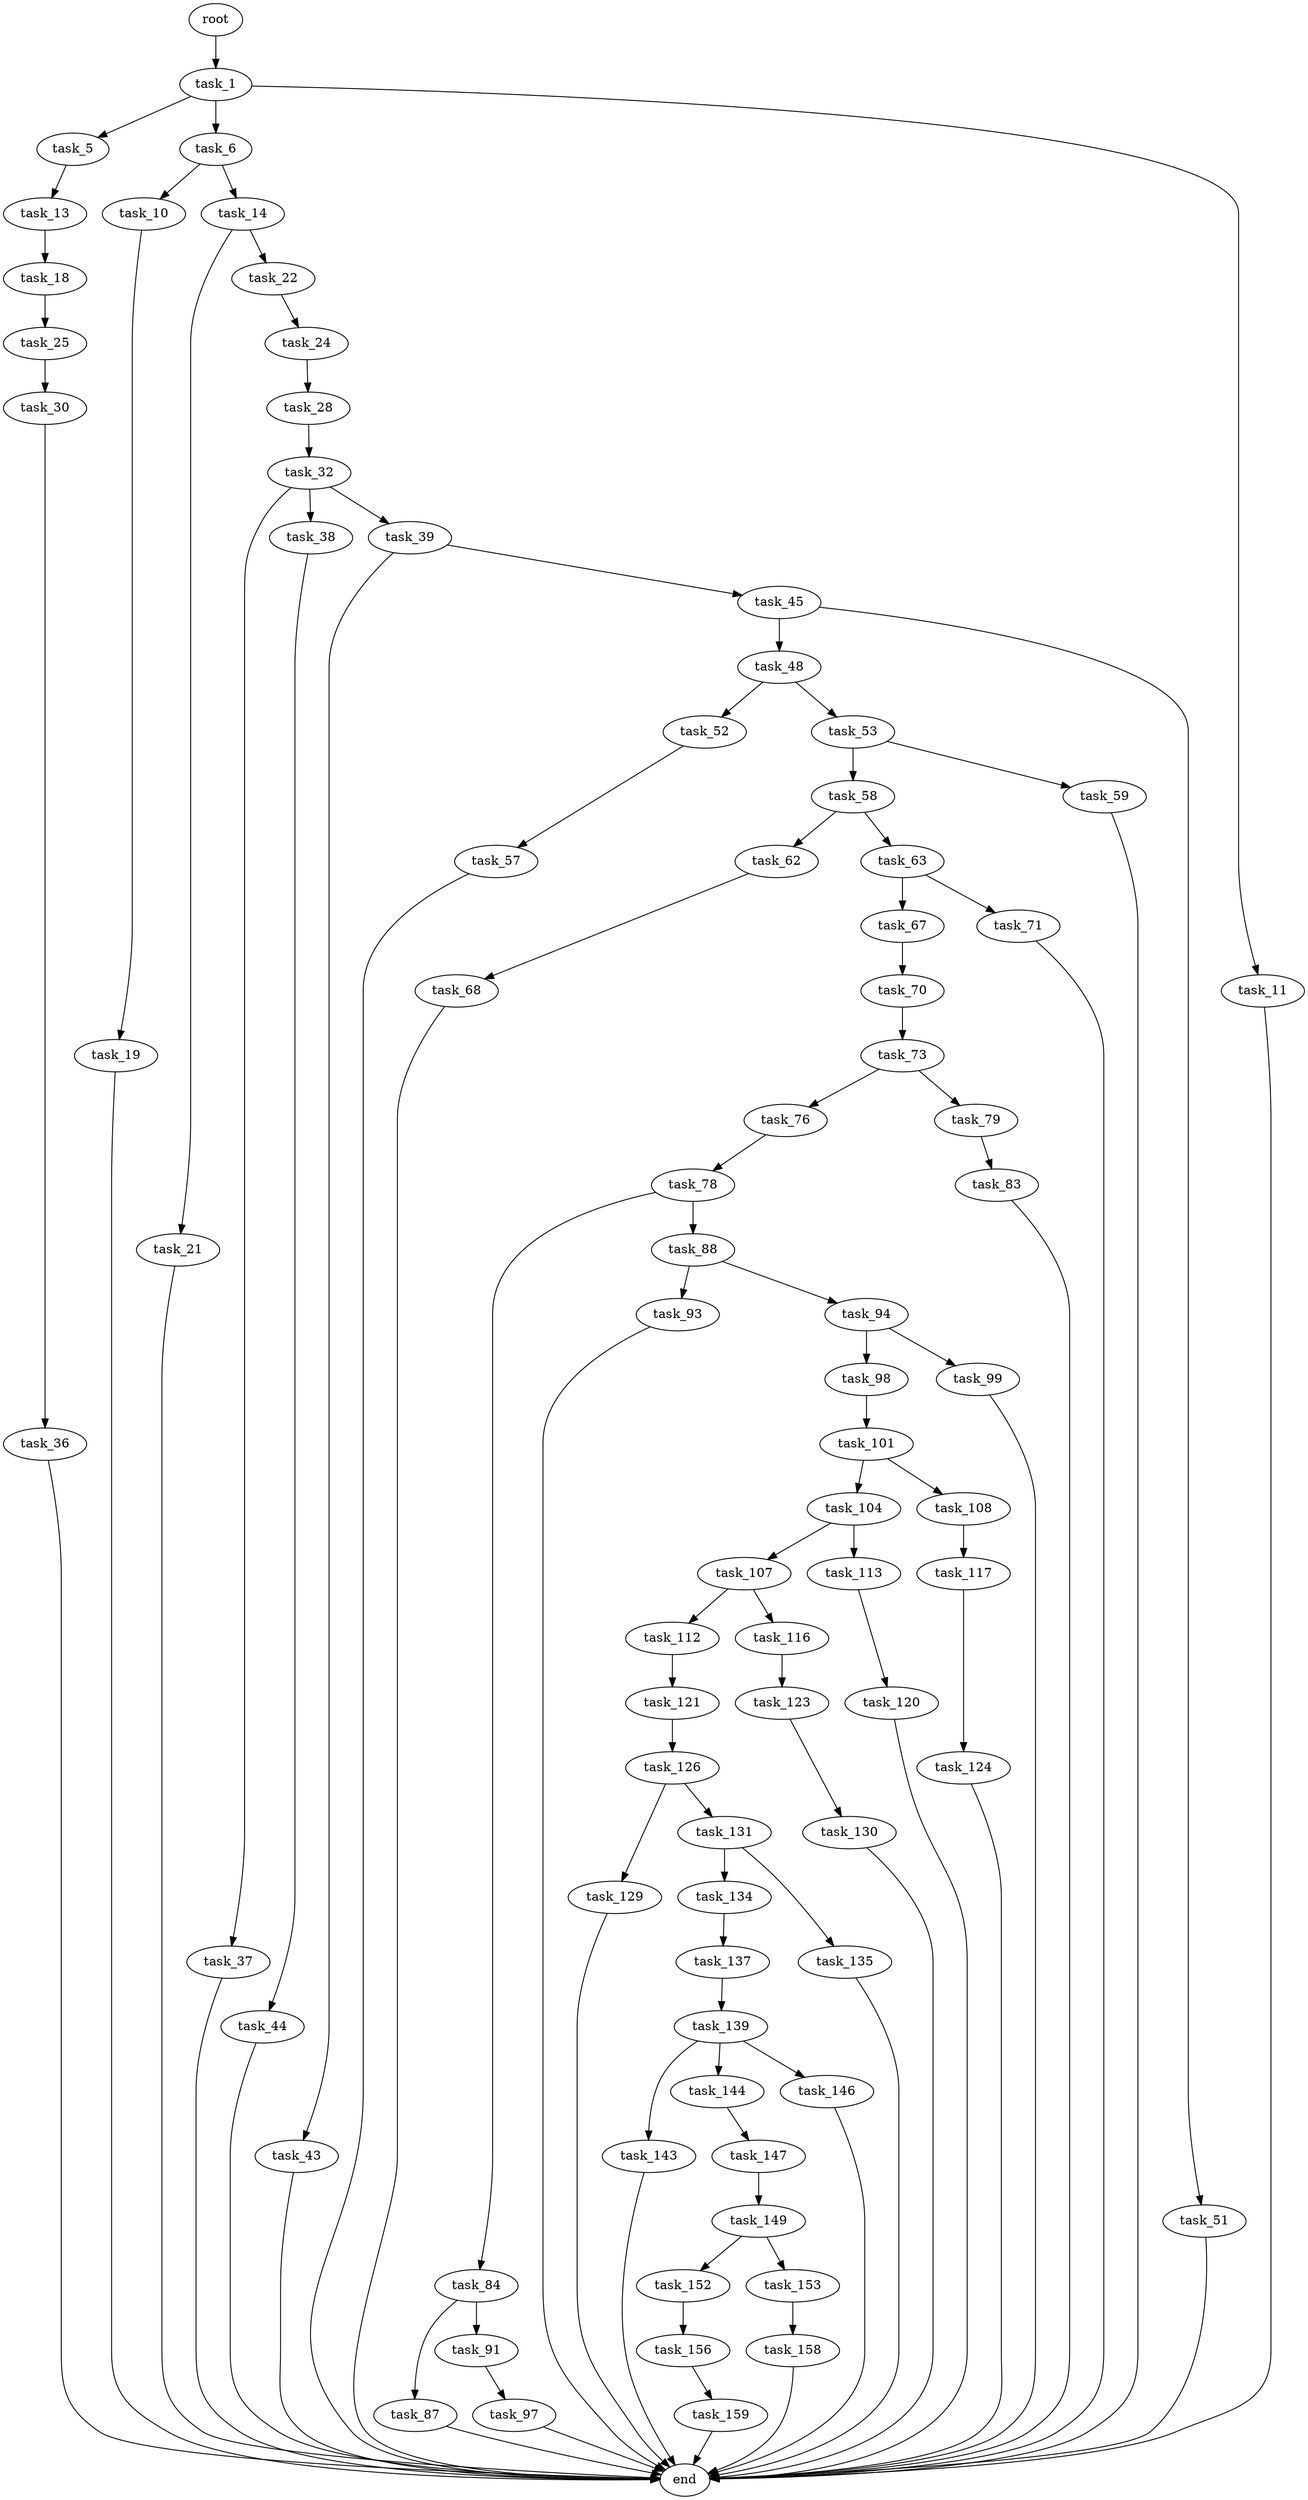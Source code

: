 digraph G {
  root [size="0.000000"];
  task_1 [size="549755813888.000000"];
  task_5 [size="76998637360.000000"];
  task_6 [size="23179418823.000000"];
  task_10 [size="21848304633.000000"];
  task_11 [size="8251649965.000000"];
  task_13 [size="1073741824000.000000"];
  task_14 [size="8745366056.000000"];
  task_18 [size="81212634012.000000"];
  task_19 [size="33915211116.000000"];
  task_21 [size="50214605277.000000"];
  task_22 [size="512273323176.000000"];
  task_24 [size="31853188433.000000"];
  task_25 [size="3696815454.000000"];
  task_28 [size="549755813888.000000"];
  task_30 [size="187832264501.000000"];
  task_32 [size="549755813888.000000"];
  task_36 [size="68719476736.000000"];
  task_37 [size="10187518352.000000"];
  task_38 [size="19955053176.000000"];
  task_39 [size="7505482529.000000"];
  task_43 [size="96416985551.000000"];
  task_44 [size="5104084488.000000"];
  task_45 [size="549755813888.000000"];
  task_48 [size="19357002611.000000"];
  task_51 [size="8589934592.000000"];
  task_52 [size="8282008014.000000"];
  task_53 [size="28991029248.000000"];
  task_57 [size="7693325914.000000"];
  task_58 [size="28618357307.000000"];
  task_59 [size="1320321339610.000000"];
  task_62 [size="223506493587.000000"];
  task_63 [size="152034980240.000000"];
  task_67 [size="31149070218.000000"];
  task_68 [size="5516395718.000000"];
  task_70 [size="643544336875.000000"];
  task_71 [size="8523851888.000000"];
  task_73 [size="134217728000.000000"];
  task_76 [size="2202067437.000000"];
  task_78 [size="14733550989.000000"];
  task_79 [size="782757789696.000000"];
  task_83 [size="28991029248.000000"];
  task_84 [size="926268547102.000000"];
  task_87 [size="29112738311.000000"];
  task_88 [size="161124003222.000000"];
  task_91 [size="231928233984.000000"];
  task_93 [size="368293445632.000000"];
  task_94 [size="8589934592.000000"];
  task_97 [size="70447818421.000000"];
  task_98 [size="10428731482.000000"];
  task_99 [size="231928233984.000000"];
  task_101 [size="134217728000.000000"];
  task_104 [size="368293445632.000000"];
  task_107 [size="9780977755.000000"];
  task_108 [size="468890330717.000000"];
  task_112 [size="1134430214177.000000"];
  task_113 [size="4071490715.000000"];
  task_116 [size="549755813888.000000"];
  task_117 [size="16439940537.000000"];
  task_120 [size="10265680620.000000"];
  task_121 [size="39009563510.000000"];
  task_123 [size="549755813888.000000"];
  task_124 [size="1472754813.000000"];
  task_126 [size="35956988389.000000"];
  task_129 [size="1073741824000.000000"];
  task_130 [size="227567837665.000000"];
  task_131 [size="68719476736.000000"];
  task_134 [size="1073741824000.000000"];
  task_135 [size="231928233984.000000"];
  task_137 [size="11222428973.000000"];
  task_139 [size="553178483241.000000"];
  task_143 [size="8589934592.000000"];
  task_144 [size="1363698768.000000"];
  task_146 [size="28991029248.000000"];
  task_147 [size="68719476736.000000"];
  task_149 [size="385532378145.000000"];
  task_152 [size="368293445632.000000"];
  task_153 [size="231928233984.000000"];
  task_156 [size="368293445632.000000"];
  task_158 [size="91111462958.000000"];
  task_159 [size="782757789696.000000"];
  end [size="0.000000"];

  root -> task_1 [size="1.000000"];
  task_1 -> task_5 [size="536870912.000000"];
  task_1 -> task_6 [size="536870912.000000"];
  task_1 -> task_11 [size="536870912.000000"];
  task_5 -> task_13 [size="134217728.000000"];
  task_6 -> task_10 [size="33554432.000000"];
  task_6 -> task_14 [size="33554432.000000"];
  task_10 -> task_19 [size="411041792.000000"];
  task_11 -> end [size="1.000000"];
  task_13 -> task_18 [size="838860800.000000"];
  task_14 -> task_21 [size="301989888.000000"];
  task_14 -> task_22 [size="301989888.000000"];
  task_18 -> task_25 [size="209715200.000000"];
  task_19 -> end [size="1.000000"];
  task_21 -> end [size="1.000000"];
  task_22 -> task_24 [size="536870912.000000"];
  task_24 -> task_28 [size="838860800.000000"];
  task_25 -> task_30 [size="75497472.000000"];
  task_28 -> task_32 [size="536870912.000000"];
  task_30 -> task_36 [size="301989888.000000"];
  task_32 -> task_37 [size="536870912.000000"];
  task_32 -> task_38 [size="536870912.000000"];
  task_32 -> task_39 [size="536870912.000000"];
  task_36 -> end [size="1.000000"];
  task_37 -> end [size="1.000000"];
  task_38 -> task_44 [size="838860800.000000"];
  task_39 -> task_43 [size="209715200.000000"];
  task_39 -> task_45 [size="209715200.000000"];
  task_43 -> end [size="1.000000"];
  task_44 -> end [size="1.000000"];
  task_45 -> task_48 [size="536870912.000000"];
  task_45 -> task_51 [size="536870912.000000"];
  task_48 -> task_52 [size="536870912.000000"];
  task_48 -> task_53 [size="536870912.000000"];
  task_51 -> end [size="1.000000"];
  task_52 -> task_57 [size="134217728.000000"];
  task_53 -> task_58 [size="75497472.000000"];
  task_53 -> task_59 [size="75497472.000000"];
  task_57 -> end [size="1.000000"];
  task_58 -> task_62 [size="838860800.000000"];
  task_58 -> task_63 [size="838860800.000000"];
  task_59 -> end [size="1.000000"];
  task_62 -> task_68 [size="301989888.000000"];
  task_63 -> task_67 [size="209715200.000000"];
  task_63 -> task_71 [size="209715200.000000"];
  task_67 -> task_70 [size="75497472.000000"];
  task_68 -> end [size="1.000000"];
  task_70 -> task_73 [size="411041792.000000"];
  task_71 -> end [size="1.000000"];
  task_73 -> task_76 [size="209715200.000000"];
  task_73 -> task_79 [size="209715200.000000"];
  task_76 -> task_78 [size="209715200.000000"];
  task_78 -> task_84 [size="838860800.000000"];
  task_78 -> task_88 [size="838860800.000000"];
  task_79 -> task_83 [size="679477248.000000"];
  task_83 -> end [size="1.000000"];
  task_84 -> task_87 [size="838860800.000000"];
  task_84 -> task_91 [size="838860800.000000"];
  task_87 -> end [size="1.000000"];
  task_88 -> task_93 [size="134217728.000000"];
  task_88 -> task_94 [size="134217728.000000"];
  task_91 -> task_97 [size="301989888.000000"];
  task_93 -> end [size="1.000000"];
  task_94 -> task_98 [size="33554432.000000"];
  task_94 -> task_99 [size="33554432.000000"];
  task_97 -> end [size="1.000000"];
  task_98 -> task_101 [size="301989888.000000"];
  task_99 -> end [size="1.000000"];
  task_101 -> task_104 [size="209715200.000000"];
  task_101 -> task_108 [size="209715200.000000"];
  task_104 -> task_107 [size="411041792.000000"];
  task_104 -> task_113 [size="411041792.000000"];
  task_107 -> task_112 [size="33554432.000000"];
  task_107 -> task_116 [size="33554432.000000"];
  task_108 -> task_117 [size="679477248.000000"];
  task_112 -> task_121 [size="838860800.000000"];
  task_113 -> task_120 [size="75497472.000000"];
  task_116 -> task_123 [size="536870912.000000"];
  task_117 -> task_124 [size="536870912.000000"];
  task_120 -> end [size="1.000000"];
  task_121 -> task_126 [size="33554432.000000"];
  task_123 -> task_130 [size="536870912.000000"];
  task_124 -> end [size="1.000000"];
  task_126 -> task_129 [size="33554432.000000"];
  task_126 -> task_131 [size="33554432.000000"];
  task_129 -> end [size="1.000000"];
  task_130 -> end [size="1.000000"];
  task_131 -> task_134 [size="134217728.000000"];
  task_131 -> task_135 [size="134217728.000000"];
  task_134 -> task_137 [size="838860800.000000"];
  task_135 -> end [size="1.000000"];
  task_137 -> task_139 [size="209715200.000000"];
  task_139 -> task_143 [size="411041792.000000"];
  task_139 -> task_144 [size="411041792.000000"];
  task_139 -> task_146 [size="411041792.000000"];
  task_143 -> end [size="1.000000"];
  task_144 -> task_147 [size="75497472.000000"];
  task_146 -> end [size="1.000000"];
  task_147 -> task_149 [size="134217728.000000"];
  task_149 -> task_152 [size="301989888.000000"];
  task_149 -> task_153 [size="301989888.000000"];
  task_152 -> task_156 [size="411041792.000000"];
  task_153 -> task_158 [size="301989888.000000"];
  task_156 -> task_159 [size="411041792.000000"];
  task_158 -> end [size="1.000000"];
  task_159 -> end [size="1.000000"];
}
